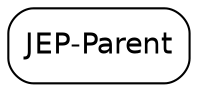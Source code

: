digraph "JEP-Parent" {
  node [shape="box",style="rounded",fontname="Helvetica",fontsize="14"]
  edge [fontsize="10",fontname="Helvetica"]

  // Node Definitions:
  "com.jep:JEP-Parent:pom"[label=<JEP-Parent>]

  // Edge Definitions:
}